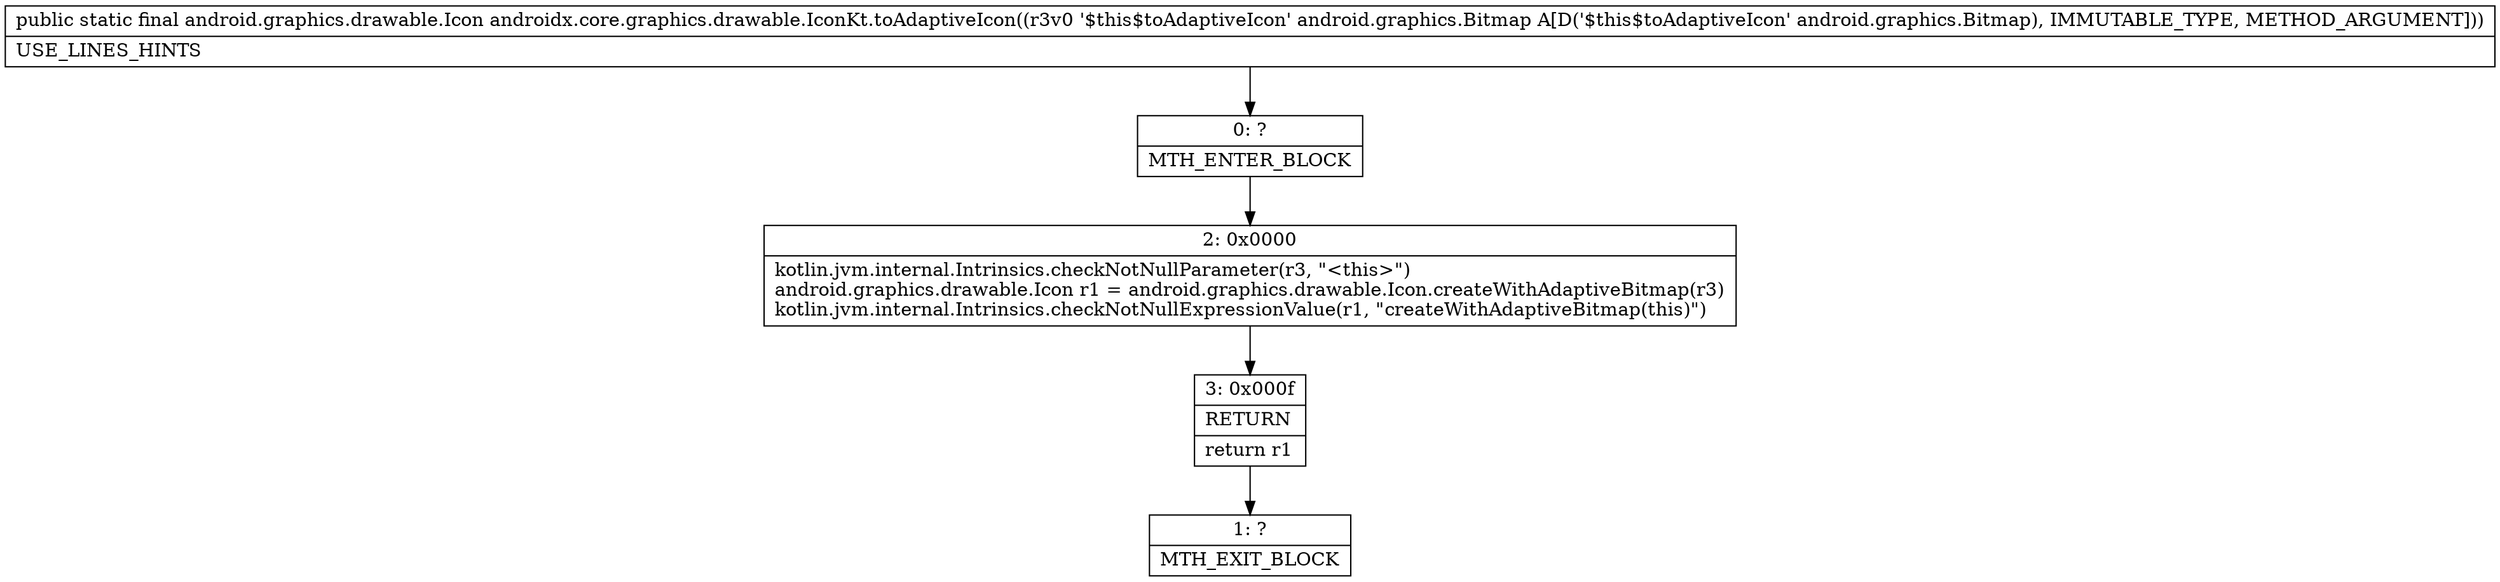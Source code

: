 digraph "CFG forandroidx.core.graphics.drawable.IconKt.toAdaptiveIcon(Landroid\/graphics\/Bitmap;)Landroid\/graphics\/drawable\/Icon;" {
Node_0 [shape=record,label="{0\:\ ?|MTH_ENTER_BLOCK\l}"];
Node_2 [shape=record,label="{2\:\ 0x0000|kotlin.jvm.internal.Intrinsics.checkNotNullParameter(r3, \"\<this\>\")\landroid.graphics.drawable.Icon r1 = android.graphics.drawable.Icon.createWithAdaptiveBitmap(r3)\lkotlin.jvm.internal.Intrinsics.checkNotNullExpressionValue(r1, \"createWithAdaptiveBitmap(this)\")\l}"];
Node_3 [shape=record,label="{3\:\ 0x000f|RETURN\l|return r1\l}"];
Node_1 [shape=record,label="{1\:\ ?|MTH_EXIT_BLOCK\l}"];
MethodNode[shape=record,label="{public static final android.graphics.drawable.Icon androidx.core.graphics.drawable.IconKt.toAdaptiveIcon((r3v0 '$this$toAdaptiveIcon' android.graphics.Bitmap A[D('$this$toAdaptiveIcon' android.graphics.Bitmap), IMMUTABLE_TYPE, METHOD_ARGUMENT]))  | USE_LINES_HINTS\l}"];
MethodNode -> Node_0;Node_0 -> Node_2;
Node_2 -> Node_3;
Node_3 -> Node_1;
}

